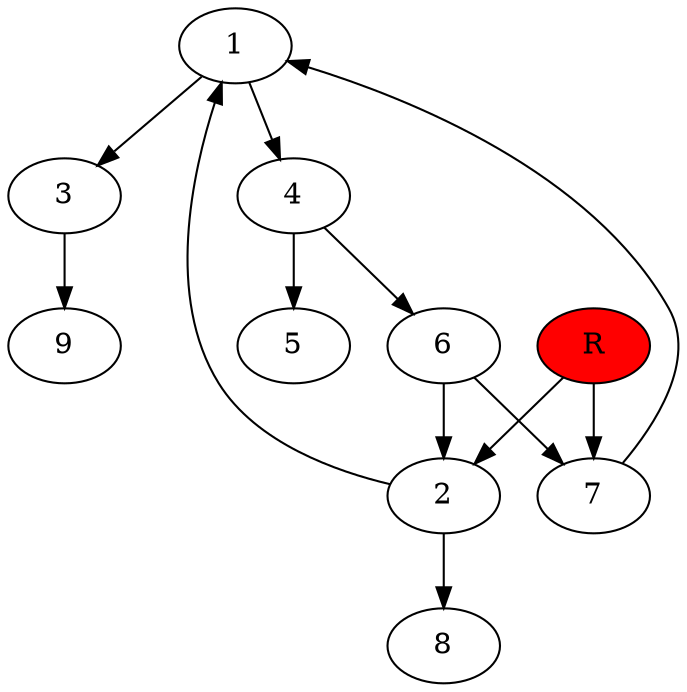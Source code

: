 digraph prb67346 {
	1
	2
	3
	4
	5
	6
	7
	8
	R [fillcolor="#ff0000" style=filled]
	1 -> 3
	1 -> 4
	2 -> 1
	2 -> 8
	3 -> 9
	4 -> 5
	4 -> 6
	6 -> 2
	6 -> 7
	7 -> 1
	R -> 2
	R -> 7
}
